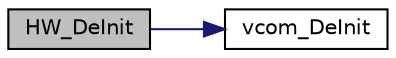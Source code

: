 digraph "HW_DeInit"
{
  edge [fontname="Helvetica",fontsize="10",labelfontname="Helvetica",labelfontsize="10"];
  node [fontname="Helvetica",fontsize="10",shape=record];
  rankdir="LR";
  Node0 [label="HW_DeInit",height=0.2,width=0.4,color="black", fillcolor="grey75", style="filled", fontcolor="black"];
  Node0 -> Node1 [color="midnightblue",fontsize="10",style="solid",fontname="Helvetica"];
  Node1 [label="vcom_DeInit",height=0.2,width=0.4,color="black", fillcolor="white", style="filled",URL="$vcom_8h.html#ab7d710d9088dc080df3013b4d118e410",tooltip="DeInit the VCOM. "];
}
